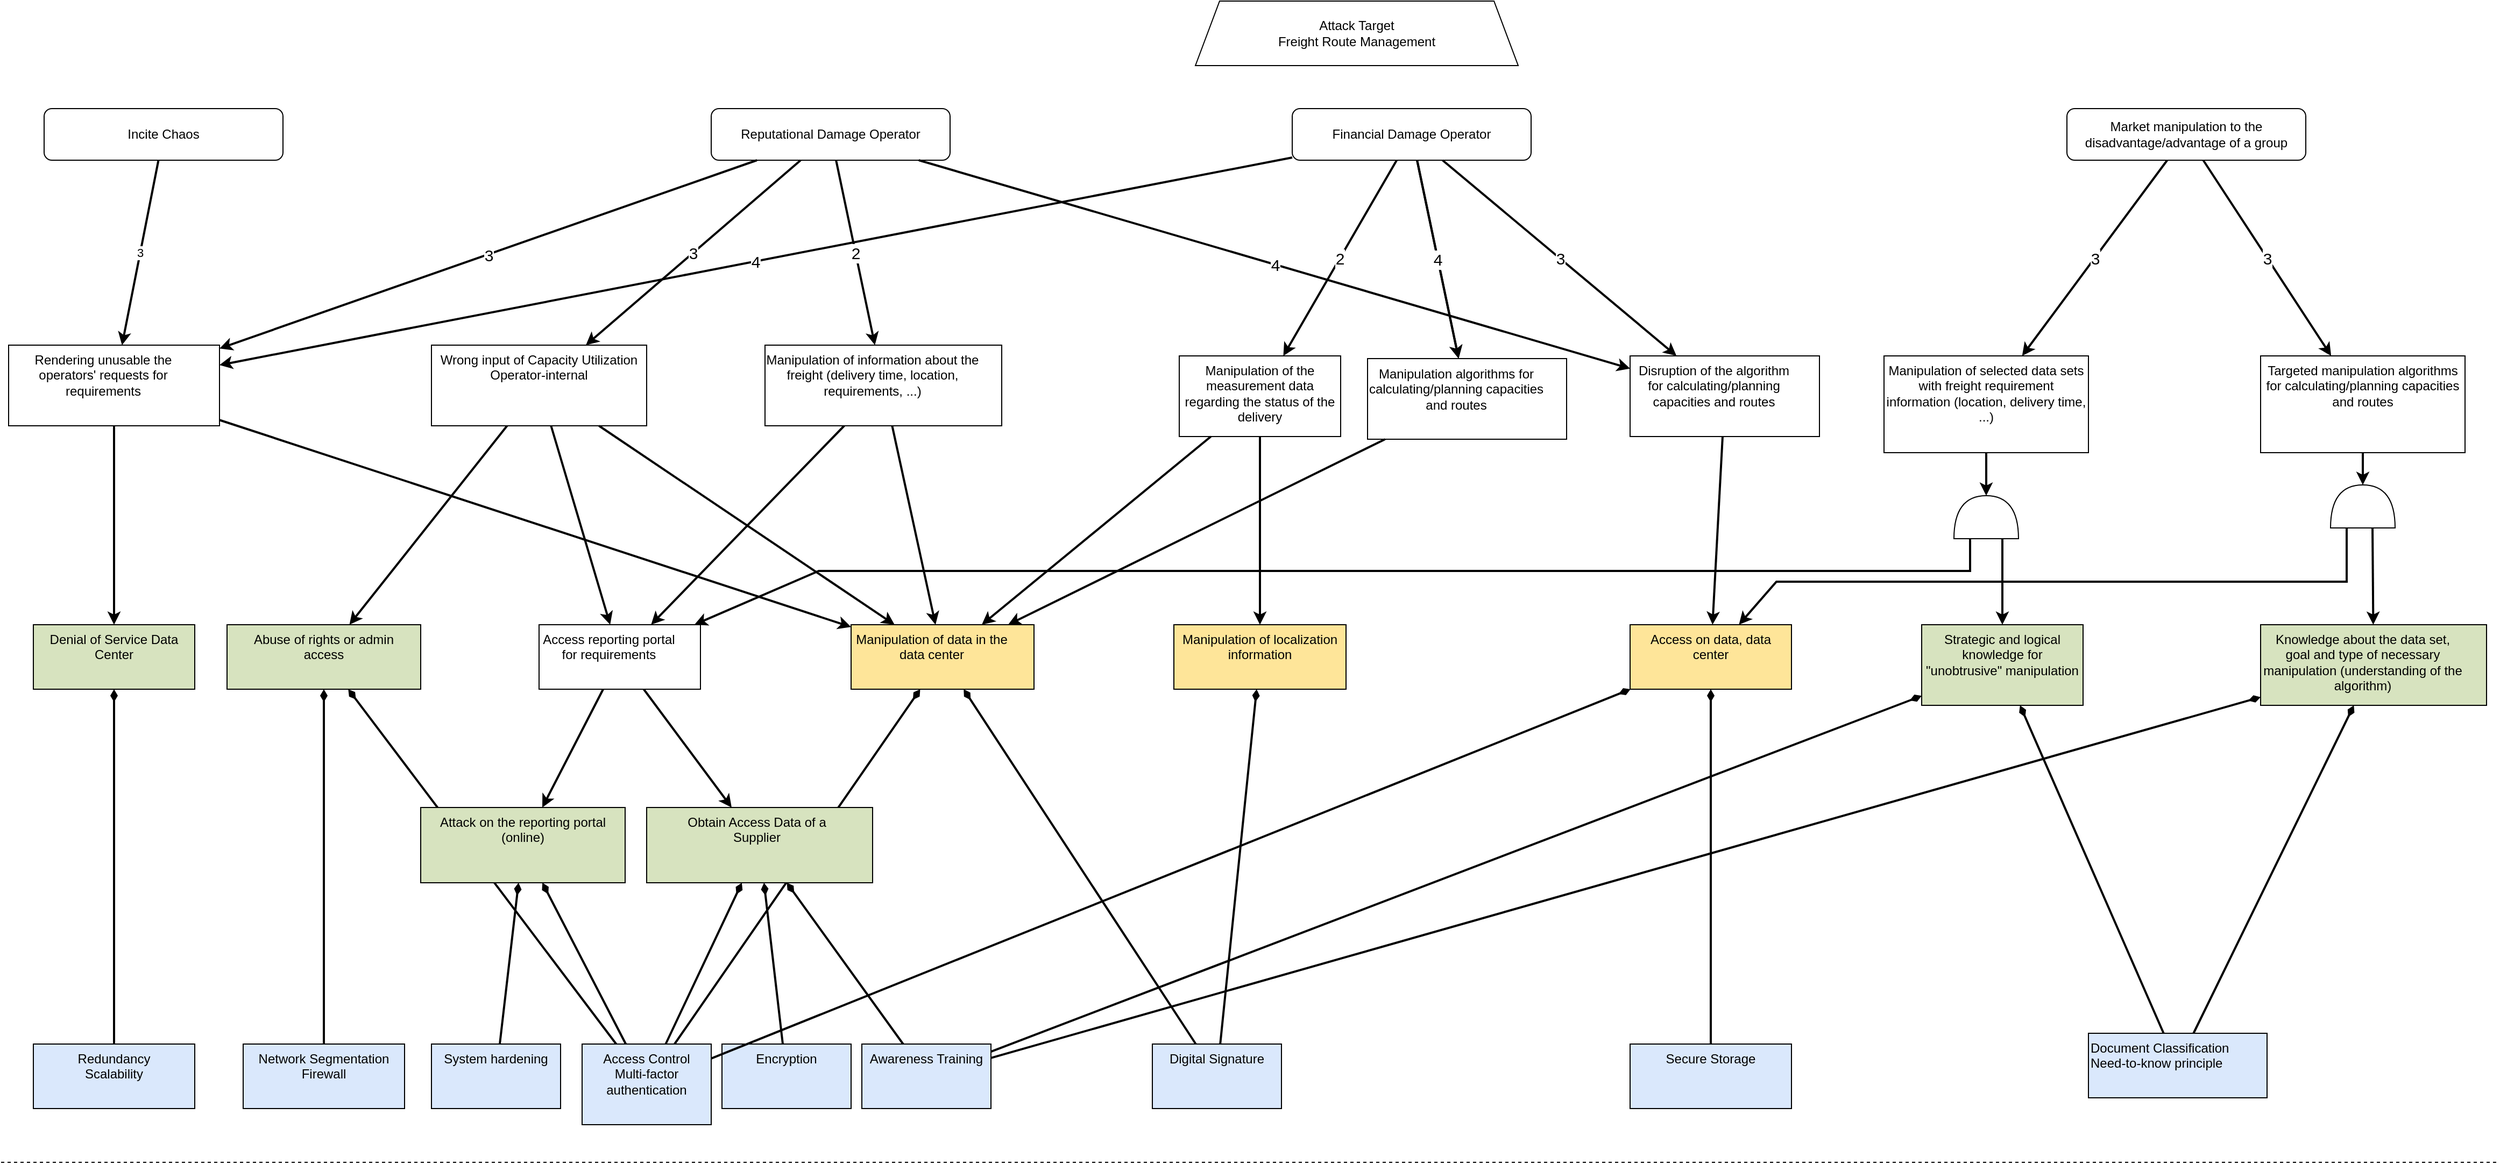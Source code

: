 <mxfile compressed="false" version="22.1.16" type="device">
  <diagram name="Zeichenblatt-1" id="Zeichenblatt-1">
    <mxGraphModel dx="584" dy="836" grid="1" gridSize="10" guides="1" tooltips="1" connect="1" arrows="1" fold="1" page="1" pageScale="1" pageWidth="850" pageHeight="1100" math="0" shadow="0">
      <root>
        <object tooltip="" id="0">
          <ag_global_attributes>
            <ag_global_attribute name="Resources" value="" iconName="hammer" min="0" max="5" />
            <ag_global_attribute name="Knowledge" value="" iconName="lightbulb" min="0" max="5" />
            <ag_global_attribute name="Location" value="" iconName="map_pin_ellipse" min="0" max="1" />
            <ag_global_attribute name="Impact" value="" iconName="flame" min="0" max="5" />
          </ag_global_attributes>
          <ag_attributes />
          <ag_computed_attributes />
          <ag_aggregation_functions>
            <ag_aggregation_function name="default" id="6b1d22791hih8" default="activity_w;link" fn="function (collection) { &#10;    var result = null; &#10;    if (collection.childAttributes.length == 1) { &#10;        result = collection.childAttributes[0].attributes;&#10;        result._marking = collection.childAttributes[0].id;&#10;    } else { &#10;        var candidates = []; &#10;        var worstValue = 0; &#10;        collection.childAttributes.forEach(function(child) { &#10;            var value = parseInt(child.computedAttribute); &#10;            if (value &gt; worstValue) { &#10;                worstValue = value; &#10;                candidates = []; &#10;                candidates.push(child); &#10;            } else if (value == worstValue) { &#10;                candidates.push(child); &#10;            } &#10;        }); &#10;        var tiebreaker = function(candidates, name, max) { &#10;            var min_value = max; &#10;            candidates.forEach(function(node) { &#10;                min_value = Math.min(min_value, node.attributes[name]); &#10;            }); &#10;            result = []; &#10;            candidates.forEach(function(node) { &#10;                if (node.attributes[name] == min_value) { &#10;                    result.push(node); &#10;                } &#10;            }); &#10;            return result; &#10;        }; &#10;        if (candidates.length &gt; 1) { &#10;            candidates = tiebreaker(candidates, &quot;Resources&quot;, collection.globalAttributes[&quot;Resources&quot;].max); &#10;            if (candidates.length &gt; 1) { &#10;                candidates = tiebreaker(candidates, &quot;Knowledge&quot;, collection.globalAttributes[&quot;Knowledge&quot;].max); &#10;            } &#10;        } &#10;        result = candidates[0].attributes;&#10;        result._marking = candidates[0].id;&#10;    } &#10;    return result; &#10;}" />
            <ag_aggregation_function name="AND" id="gf0d4f199018" default="and" fn="function (collection) { &#10;    var result = {}; &#10;    var ids = [];&#10;    collection.childAttributes.forEach(function(child) { &#10;    for (var attribute in child.attributes) { &#10;            if (attribute in result) { &#10;                result[attribute] += parseInt(child.attributes[attribute]); &#10;            } else { &#10;                result[attribute] = parseInt(child.attributes[attribute]); &#10;            } &#10;        }&#10;        ids.push(child.id);&#10;    }); &#10;    for (var attribute in result) { &#10;        if (attribute in collection.globalAttributes) { &#10;            result[attribute] = Math.min(collection.globalAttributes[attribute].max, result[attribute]); &#10;        } &#10;    }&#10;    result._marking = ids.join(&quot;;&quot;);&#10;    return result; &#10;}" />
            <ag_aggregation_function name="Security Control" id="73f575i0ghij5" default="activity_g;activity_y" fn="function (collection) { &#10;    var result = {}; &#10;    for (var attribute in collection.localAttributes) { &#10;        result[attribute] = parseInt(collection.localAttributes[attribute]); &#10;    } &#10;    collection.childAttributes.forEach(function(child) { &#10;        for (var attribute in child.attributes) { &#10;            if (attribute in collection.globalAttributes) { &#10;                if (attribute in result) { &#10;                    result[attribute] += parseInt(child.attributes[attribute]); &#10;                } &#10;            } &#10;        } &#10;    }); &#10;    for (var attribute in result) { &#10;        if (attribute in collection.globalAttributes) { &#10;            result[attribute] = Math.min(collection.globalAttributes[attribute].max, result[attribute]); &#10;        } &#10;    } &#10;    return result; &#10;}" />
            <ag_aggregation_function name="Risk" id="egf49jfgj408" default="consequence" fn="function (collection) {  &#10;    var maxRisk = &quot;L&quot;; &#10;    var matrix = [ &#10;        [&quot;L&quot;, &quot;L&quot;, &quot;L&quot;, &quot;L&quot;, &quot;L&quot;], &#10;        [&quot;L&quot;, &quot;L&quot;, &quot;M&quot;, &quot;M&quot;, &quot;M&quot;], &#10;        [&quot;L&quot;, &quot;M&quot;, &quot;M&quot;, &quot;S&quot;, &quot;S&quot;], &#10;        [&quot;L&quot;, &quot;M&quot;, &quot;S&quot;, &quot;V&quot;, &quot;V&quot;], &#10;        [&quot;L&quot;, &quot;M&quot;, &quot;S&quot;, &quot;V&quot;, &quot;V&quot;], &#10;    ];&#10;    var updatedImpacts = [];&#10;    var ids = [];&#10; &#10;    var compareRisk = function(risk1, risk2) { &#10;        /*&#10;        * Returns:&#10;        *  - Null: if one of the parameters is not a character representing a risk&#10;        *  - Negativ integer: if risk1 &lt; risk2&#10;        *  - Zero: if risks are equal&#10;        *  - Positive integer: if risk1 &gt; risk2&#10;        */&#10;        var values = [&quot;L&quot;, &quot;M&quot;, &quot;S&quot;, &quot;V&quot;]; &#10;        var index_risk1 = values.indexOf(risk1); &#10;        var index_risk2 = values.indexOf(risk2); &#10; &#10;        if (index_risk1 == -1 || index_risk2 == -1) { &#10;            return null; &#10;        } &#10;        return index_risk1 - index_risk2; &#10; &#10;    } &#10;     &#10;    collection.childAttributes.forEach(function(child) {  &#10;        var impact = 1;  &#10;        if (child.edgeWeight !== null) {  &#10;            impact = parseInt(child.edgeWeight);  &#10;        }&#10;        var _impact = parseInt(child.attributes._impact) || 0;&#10;        impact = Math.max(impact - _impact, 1);&#10;        updatedImpacts.push(child.id + ':' + impact);&#10;        var af = parseInt(child.computedAttribute) || parseInt(child.attributes._af);&#10;        risk = matrix[af - 1][impact - 1];&#10;        result = compareRisk(risk, maxRisk);&#10;        if (result &gt; 0) { &#10;            maxRisk = risk;&#10;            ids = [child.id];&#10;        } else if (result == 0){&#10;            ids.push(child.id);&#10;        }&#10;    });  &#10;  &#10;    var result = {'_risk': maxRisk, &quot;_marking&quot;: ids.join(&quot;;&quot;)};&#10;    if (updatedImpacts.length &gt; 0) {&#10;        result._weight = updatedImpacts.join(';');&#10;    }&#10;    return result;&#10;}" />
            <ag_aggregation_function name="Impact" id="3j7heb16d5f6" default="" fn="function(collection) {&#10;    var impact = 0;&#10;    var result = {}&#10;    &#10;    collection.childAttributes.forEach(function(child) {&#10;        if (&quot;Impact&quot; in child.attributes) {&#10;            impact += parseInt(child.attributes[&quot;Impact&quot;]);&#10;        } else if (&quot;Resources&quot; in child.attributes &amp;&amp; &quot;Knowledge&quot; in child.attributes &amp;&amp; &quot;Location&quot; in child.attributes) {&#10;            result._af = child.computedAttribute&#10;            result._marking = child.id;&#10;        }&#10;    });&#10;    result._impact = Math.min(impact, collection.globalAttributes[&quot;Impact&quot;].max);&#10;    &#10;    return result;&#10;}" />
          </ag_aggregation_functions>
          <ag_computed_attributes_functions>
            <ag_computed_attributes_function name="default" id="dbg60ff69g9a" default="activity_w;activity_g;activity_y" fn="function (collection) { &#10;    var colorMatrix = {&#10;        5: {&quot;fillColor&quot;: &quot;#cc0000&quot;, &quot;fontColor&quot;: &quot;#ffffff&quot;},&#10;        4: {&quot;fillColor&quot;: &quot;#ff4000&quot;, &quot;fontColor&quot;: &quot;#ffffff&quot;},&#10;        3: {&quot;fillColor&quot;: &quot;#ffdd00&quot;, &quot;fontColor&quot;: &quot;#000000&quot;},&#10;        2: {&quot;fillColor&quot;: &quot;#d4ff00&quot;, &quot;fontColor&quot;: &quot;#000000&quot;},&#10;        1: {&quot;fillColor&quot;: &quot;#40ff00&quot;, &quot;fontColor&quot;: &quot;#000000&quot;}&#10;    }&#10;    var matrix = [ &#10;        [5, 5, 4, 3, 2], &#10;        [5, 4, 4, 3, 2], &#10;        [5, 4, 4, 3, 2], &#10;        [4, 3, 3, 2, 1], &#10;        [3, 2, 2, 1, 1], &#10;    ];&#10;    var result = {};&#10;    &#10;    if (&quot;Knowledge&quot; in collection.cellAttributes &amp;&amp; &quot;Resources&quot; in collection.cellAttributes) {&#10;        var knowledgeIndex = parseInt(collection.cellAttributes[&quot;Knowledge&quot;]) - 1; &#10;        var resourcesIndex = parseInt(collection.cellAttributes[&quot;Resources&quot;]) - 1;&#10;        &#10;        var value = Math.min(5, &#10;            Math.max(collection.globalAttributes[&quot;Location&quot;].max, &#10;                Math.max( matrix[knowledgeIndex][resourcesIndex] - parseInt(collection.cellAttributes[&quot;Location&quot;])) &#10;            ));&#10;        result = colorMatrix[value] || result;&#10;        result[&quot;value&quot;] = value;&#10;    }&#10;    &#10;    return result;&#10;}" />
            <ag_computed_attributes_function name="Risk" id="6c831697g9i0a" default="consequence" fn="function(collection){&#10;    var riskMatrix = {&#10;        &quot;V&quot;: {&quot;fillColor&quot;: &quot;#cc0000&quot;, &quot;fontColor&quot;: &quot;#ffffff&quot;},&#10;        &quot;S&quot;: {&quot;fillColor&quot;: &quot;#ff4000&quot;, &quot;fontColor&quot;: &quot;#ffffff&quot;},&#10;        &quot;M&quot;: {&quot;fillColor&quot;: &quot;#ffdd00&quot;, &quot;fontColor&quot;: &quot;#000000&quot;},&#10;        &quot;L&quot;: {&quot;fillColor&quot;: &quot;#40ff00&quot;, &quot;fontColor&quot;: &quot;#000000&quot;},&#10;    };&#10;    var result = {};&#10;    &#10;    if (&quot;_risk&quot; in collection.cellAttributes) {&#10;        var risk = collection.cellAttributes[&quot;_risk&quot;];&#10;        result = riskMatrix[risk] || result;&#10;        result[&quot;value&quot;] = risk;&#10;    }&#10;    &#10;    return result; &#10;}" />
          </ag_computed_attributes_functions>
          <mxCell />
        </object>
        <object id="1">
          <ag_attributes />
          <ag_computed_attributes />
          <mxCell parent="0" />
        </object>
        <object label="Attack Target&#10;Freight Route Management" id="pCnNo5EmcwS2ose940Cv-153">
          <ag_attributes />
          <ag_computed_attributes />
          <mxCell style="verticalAlign=middle;align=center;fillColor=#FFFFFF;gradientColor=none;labelBackgroundColor=none;rounded=0;whiteSpace=wrap;shape=trapezoid;size=0.075;" parent="1" vertex="1">
            <mxGeometry x="2070" y="40" width="300" height="60" as="geometry" />
          </mxCell>
        </object>
        <object label="" id="GibcG0ukoYKMALdT_NOP-29">
          <ag_attributes />
          <ag_computed_attributes />
          <mxCell style="edgeStyle=none;rounded=0;orthogonalLoop=1;jettySize=auto;html=1;strokeWidth=2;strokeColor=#000000;" parent="1" source="klrI8ASNvey-aRUypi-8-154" target="GibcG0ukoYKMALdT_NOP-30" edge="1">
            <mxGeometry relative="1" as="geometry">
              <mxPoint x="1190" y="500" as="targetPoint" />
            </mxGeometry>
          </mxCell>
        </object>
        <object label="Rendering unusable the operators' requests for requirements" Resources="" Knowledge="" Location="" id="klrI8ASNvey-aRUypi-8-154">
          <ag_attributes label="NaN" Resources="4" Knowledge="5" Location="0" _marking="GibcG0ukoYKMALdT_NOP-32" />
          <ag_computed_attributes fillColor="#40ff00" fontColor="#000000" value="1" />
          <ag_computed_attributes_function_reference ag_computed_attributes_function_reference="dbg60ff69g9a" />
          <ag_aggregation_function_reference ag_aggregation_function_reference="6b1d22791hih8" />
          <mxCell style="whiteSpace=wrap;shape=attackgraphs.node;verticalAlign=top;spacingRight=20;" parent="1" vertex="1">
            <mxGeometry x="967" y="360" width="196" height="75" as="geometry" />
          </mxCell>
        </object>
        <object label="2" id="GibcG0ukoYKMALdT_NOP-17">
          <ag_attributes />
          <ag_computed_attributes />
          <mxCell style="edgeStyle=none;rounded=0;orthogonalLoop=1;jettySize=auto;html=1;strokeWidth=2;fontSize=15;strokeColor=#000000;" parent="1" source="GibcG0ukoYKMALdT_NOP-2" target="GibcG0ukoYKMALdT_NOP-5" edge="1">
            <mxGeometry relative="1" as="geometry" />
          </mxCell>
        </object>
        <object label="Reputational Damage Operator" id="GibcG0ukoYKMALdT_NOP-2">
          <ag_attributes _risk="L" _marking="GibcG0ukoYKMALdT_NOP-5;GibcG0ukoYKMALdT_NOP-8;klrI8ASNvey-aRUypi-8-154;GibcG0ukoYKMALdT_NOP-72" _weight="GibcG0ukoYKMALdT_NOP-5:2;GibcG0ukoYKMALdT_NOP-8:4;klrI8ASNvey-aRUypi-8-154:3;GibcG0ukoYKMALdT_NOP-72:3" />
          <ag_computed_attributes fillColor="#40ff00" fontColor="#000000" value="L" />
          <ag_computed_attributes_function_reference ag_computed_attributes_function_reference="6c831697g9i0a" />
          <ag_aggregation_function_reference ag_aggregation_function_reference="egf49jfgj408" />
          <mxCell style="rounded=1;whiteSpace=wrap;shape=attackgraphs.node;" parent="1" vertex="1">
            <mxGeometry x="1620" y="140" width="222" height="48" as="geometry" />
          </mxCell>
        </object>
        <object label="3" id="GibcG0ukoYKMALdT_NOP-18">
          <ag_attributes />
          <ag_computed_attributes />
          <mxCell style="edgeStyle=none;rounded=0;orthogonalLoop=1;jettySize=auto;html=1;strokeWidth=2;strokeColor=#000000;" parent="1" source="GibcG0ukoYKMALdT_NOP-3" target="klrI8ASNvey-aRUypi-8-154" edge="1">
            <mxGeometry relative="1" as="geometry" />
          </mxCell>
        </object>
        <object label="Incite Chaos" id="GibcG0ukoYKMALdT_NOP-3">
          <ag_attributes _risk="L" _marking="klrI8ASNvey-aRUypi-8-154" _weight="klrI8ASNvey-aRUypi-8-154:3" />
          <ag_computed_attributes fillColor="#40ff00" fontColor="#000000" value="L" />
          <ag_computed_attributes_function_reference ag_computed_attributes_function_reference="6c831697g9i0a" />
          <ag_aggregation_function_reference ag_aggregation_function_reference="egf49jfgj408" />
          <mxCell style="rounded=1;whiteSpace=wrap;shape=attackgraphs.node;" parent="1" vertex="1">
            <mxGeometry x="1000" y="140" width="222" height="48" as="geometry" />
          </mxCell>
        </object>
        <object label="3" id="GibcG0ukoYKMALdT_NOP-26">
          <ag_attributes />
          <ag_computed_attributes />
          <mxCell style="edgeStyle=none;rounded=0;orthogonalLoop=1;jettySize=auto;html=1;strokeWidth=2;fontSize=15;strokeColor=#000000;" parent="1" source="GibcG0ukoYKMALdT_NOP-4" target="GibcG0ukoYKMALdT_NOP-25" edge="1">
            <mxGeometry relative="1" as="geometry" />
          </mxCell>
        </object>
        <object label="Market manipulation to the disadvantage/advantage of a group" id="GibcG0ukoYKMALdT_NOP-4">
          <ag_attributes _risk="L" _marking="GibcG0ukoYKMALdT_NOP-25;GibcG0ukoYKMALdT_NOP-44" _weight="GibcG0ukoYKMALdT_NOP-25:3;GibcG0ukoYKMALdT_NOP-44:3" />
          <ag_computed_attributes fillColor="#40ff00" fontColor="#000000" value="L" />
          <ag_computed_attributes_function_reference ag_computed_attributes_function_reference="6c831697g9i0a" />
          <ag_aggregation_function_reference ag_aggregation_function_reference="egf49jfgj408" />
          <mxCell style="rounded=1;whiteSpace=wrap;shape=attackgraphs.node;" parent="1" vertex="1">
            <mxGeometry x="2880" y="140" width="222" height="48" as="geometry" />
          </mxCell>
        </object>
        <object label="" id="GibcG0ukoYKMALdT_NOP-63">
          <ag_attributes />
          <ag_computed_attributes />
          <mxCell style="edgeStyle=none;rounded=0;orthogonalLoop=1;jettySize=auto;html=1;strokeWidth=2;strokeColor=#000000;" parent="1" source="GibcG0ukoYKMALdT_NOP-5" target="GibcG0ukoYKMALdT_NOP-30" edge="1">
            <mxGeometry relative="1" as="geometry" />
          </mxCell>
        </object>
        <object label="Manipulation of information about the freight (delivery time, location, requirements, ...)" Resources="" Knowledge="" Location="" id="GibcG0ukoYKMALdT_NOP-5">
          <ag_attributes label="NaN" Resources="4" Knowledge="5" Location="0" _marking="GibcG0ukoYKMALdT_NOP-66" />
          <ag_computed_attributes fillColor="#40ff00" fontColor="#000000" value="1" />
          <ag_computed_attributes_function_reference ag_computed_attributes_function_reference="dbg60ff69g9a" />
          <ag_aggregation_function_reference ag_aggregation_function_reference="6b1d22791hih8" />
          <mxCell style="whiteSpace=wrap;shape=attackgraphs.node;verticalAlign=top;spacingRight=20;" parent="1" vertex="1">
            <mxGeometry x="1670" y="360" width="220" height="75" as="geometry" />
          </mxCell>
        </object>
        <object label="Manipulation of the measurement data regarding the status of the delivery" Resources="" Knowledge="" Location="" id="GibcG0ukoYKMALdT_NOP-6">
          <ag_attributes label="NaN" Resources="4" Knowledge="4" Location="1" _marking="GibcG0ukoYKMALdT_NOP-33" />
          <ag_computed_attributes fillColor="#40ff00" fontColor="#000000" value="1" />
          <ag_computed_attributes_function_reference ag_computed_attributes_function_reference="dbg60ff69g9a" />
          <ag_aggregation_function_reference ag_aggregation_function_reference="6b1d22791hih8" />
          <mxCell style="whiteSpace=wrap;shape=attackgraphs.node;verticalAlign=top;" parent="1" vertex="1">
            <mxGeometry x="2055" y="370" width="150" height="75" as="geometry" />
          </mxCell>
        </object>
        <object label="Manipulation algorithms for calculating/planning capacities and routes" Resources="" Knowledge="" Location="" id="GibcG0ukoYKMALdT_NOP-7">
          <ag_attributes label="NaN" Resources="5" Knowledge="5" Location="1" _marking="GibcG0ukoYKMALdT_NOP-30" />
          <ag_computed_attributes fillColor="#40ff00" fontColor="#000000" value="1" />
          <ag_computed_attributes_function_reference ag_computed_attributes_function_reference="dbg60ff69g9a" />
          <ag_aggregation_function_reference ag_aggregation_function_reference="6b1d22791hih8" />
          <mxCell style="whiteSpace=wrap;shape=attackgraphs.node;verticalAlign=top;spacingRight=20;" parent="1" vertex="1">
            <mxGeometry x="2230" y="372.5" width="185" height="75" as="geometry" />
          </mxCell>
        </object>
        <object label="" id="GibcG0ukoYKMALdT_NOP-43">
          <ag_attributes />
          <ag_computed_attributes />
          <mxCell style="edgeStyle=none;rounded=0;orthogonalLoop=1;jettySize=auto;html=1;strokeWidth=2;strokeColor=#000000;" parent="1" source="GibcG0ukoYKMALdT_NOP-8" target="GibcG0ukoYKMALdT_NOP-41" edge="1">
            <mxGeometry relative="1" as="geometry" />
          </mxCell>
        </object>
        <object label="Disruption of the algorithm for calculating/planning capacities and routes" Resources="" Knowledge="" Location="" id="GibcG0ukoYKMALdT_NOP-8">
          <ag_attributes label="NaN" Resources="5" Knowledge="5" Location="1" _marking="GibcG0ukoYKMALdT_NOP-41" />
          <ag_computed_attributes fillColor="#40ff00" fontColor="#000000" value="1" />
          <ag_computed_attributes_function_reference ag_computed_attributes_function_reference="dbg60ff69g9a" />
          <ag_aggregation_function_reference ag_aggregation_function_reference="6b1d22791hih8" />
          <mxCell style="whiteSpace=wrap;shape=attackgraphs.node;verticalAlign=top;spacingRight=20;" parent="1" vertex="1">
            <mxGeometry x="2474" y="370" width="176" height="75" as="geometry" />
          </mxCell>
        </object>
        <object label="" id="GibcG0ukoYKMALdT_NOP-14">
          <ag_attributes />
          <ag_computed_attributes />
          <mxCell style="edgeStyle=none;rounded=0;orthogonalLoop=1;jettySize=auto;html=1;strokeWidth=2;strokeColor=#000000;" parent="1" source="GibcG0ukoYKMALdT_NOP-9" target="GibcG0ukoYKMALdT_NOP-7" edge="1">
            <mxGeometry relative="1" as="geometry" />
          </mxCell>
        </object>
        <object label="4" id="GibcG0ukoYKMALdT_NOP-15">
          <ag_attributes />
          <ag_computed_attributes />
          <mxCell style="edgeStyle=none;rounded=0;orthogonalLoop=1;jettySize=auto;html=1;strokeWidth=2;fontSize=15;strokeColor=#000000;" parent="1" source="GibcG0ukoYKMALdT_NOP-9" target="GibcG0ukoYKMALdT_NOP-7" edge="1">
            <mxGeometry relative="1" as="geometry" />
          </mxCell>
        </object>
        <object label="Financial Damage Operator" id="GibcG0ukoYKMALdT_NOP-9">
          <ag_attributes _risk="L" _marking="GibcG0ukoYKMALdT_NOP-7;GibcG0ukoYKMALdT_NOP-6;GibcG0ukoYKMALdT_NOP-8;klrI8ASNvey-aRUypi-8-154" _weight="GibcG0ukoYKMALdT_NOP-7:NaN;GibcG0ukoYKMALdT_NOP-7:4;GibcG0ukoYKMALdT_NOP-6:2;GibcG0ukoYKMALdT_NOP-8:3;klrI8ASNvey-aRUypi-8-154:4" />
          <ag_computed_attributes fillColor="#40ff00" fontColor="#000000" value="L" />
          <ag_computed_attributes_function_reference ag_computed_attributes_function_reference="6c831697g9i0a" />
          <ag_aggregation_function_reference ag_aggregation_function_reference="egf49jfgj408" />
          <mxCell style="rounded=1;whiteSpace=wrap;shape=attackgraphs.node;" parent="1" vertex="1">
            <mxGeometry x="2160" y="140" width="222" height="48" as="geometry" />
          </mxCell>
        </object>
        <object label="2" id="GibcG0ukoYKMALdT_NOP-16">
          <ag_attributes />
          <ag_computed_attributes />
          <mxCell style="edgeStyle=none;rounded=0;orthogonalLoop=1;jettySize=auto;html=1;strokeWidth=2;fontSize=15;strokeColor=#000000;" parent="1" source="GibcG0ukoYKMALdT_NOP-9" target="GibcG0ukoYKMALdT_NOP-6" edge="1">
            <mxGeometry relative="1" as="geometry">
              <mxPoint x="2296.623" y="198" as="sourcePoint" />
              <mxPoint x="2330.472" y="250" as="targetPoint" />
            </mxGeometry>
          </mxCell>
        </object>
        <object label="4" id="GibcG0ukoYKMALdT_NOP-23">
          <ag_attributes />
          <ag_computed_attributes />
          <mxCell style="edgeStyle=none;rounded=0;orthogonalLoop=1;jettySize=auto;html=1;strokeWidth=2;fontSize=15;strokeColor=#000000;" parent="1" source="GibcG0ukoYKMALdT_NOP-2" target="GibcG0ukoYKMALdT_NOP-8" edge="1">
            <mxGeometry relative="1" as="geometry">
              <mxPoint x="2246.277" y="110" as="sourcePoint" />
              <mxPoint x="2267.979" y="150" as="targetPoint" />
            </mxGeometry>
          </mxCell>
        </object>
        <object label="3" id="GibcG0ukoYKMALdT_NOP-24">
          <ag_attributes />
          <ag_computed_attributes />
          <mxCell style="edgeStyle=none;rounded=0;orthogonalLoop=1;jettySize=auto;html=1;strokeWidth=2;fontSize=15;strokeColor=#000000;" parent="1" source="GibcG0ukoYKMALdT_NOP-9" target="GibcG0ukoYKMALdT_NOP-8" edge="1">
            <mxGeometry relative="1" as="geometry">
              <mxPoint x="2256.277" y="120" as="sourcePoint" />
              <mxPoint x="2277.979" y="160" as="targetPoint" />
            </mxGeometry>
          </mxCell>
        </object>
        <object label="" id="GibcG0ukoYKMALdT_NOP-56">
          <ag_attributes />
          <ag_computed_attributes />
          <mxCell style="edgeStyle=none;rounded=0;orthogonalLoop=1;jettySize=auto;html=1;strokeWidth=2;entryX=1;entryY=0.5;entryDx=0;entryDy=0;entryPerimeter=0;strokeColor=#000000;" parent="1" source="GibcG0ukoYKMALdT_NOP-25" target="SLV6t_ctuBkV2WSloGJu-2" edge="1">
            <mxGeometry relative="1" as="geometry">
              <mxPoint x="2805" y="504.75" as="targetPoint" />
            </mxGeometry>
          </mxCell>
        </object>
        <object label="Manipulation of selected data sets with freight requirement information (location, delivery time, ...)" Resources="" Knowledge="" Location="" id="GibcG0ukoYKMALdT_NOP-25">
          <ag_attributes label="NaN" Resources="5" Knowledge="5" Location="0" _marking="SLV6t_ctuBkV2WSloGJu-2" />
          <ag_computed_attributes fillColor="#40ff00" fontColor="#000000" value="1" />
          <ag_computed_attributes_function_reference ag_computed_attributes_function_reference="dbg60ff69g9a" />
          <ag_aggregation_function_reference ag_aggregation_function_reference="6b1d22791hih8" />
          <mxCell style="whiteSpace=wrap;shape=attackgraphs.node;verticalAlign=top;" parent="1" vertex="1">
            <mxGeometry x="2710" y="370" width="190" height="90" as="geometry" />
          </mxCell>
        </object>
        <object id="xFWX6aBsAHrzGVwmru2x-5">
          <ag_attributes />
          <ag_computed_attributes />
          <mxCell style="edgeStyle=none;rounded=0;orthogonalLoop=1;jettySize=auto;html=1;strokeWidth=2;startArrow=diamondThin;startFill=1;endArrow=none;endFill=0;strokeColor=#000000;" parent="1" source="GibcG0ukoYKMALdT_NOP-30" target="xFWX6aBsAHrzGVwmru2x-8" edge="1">
            <mxGeometry relative="1" as="geometry" />
          </mxCell>
        </object>
        <object label="Manipulation of data in the data center" Resources="3" Knowledge="4" Location="0" id="GibcG0ukoYKMALdT_NOP-30">
          <ag_attributes label="NaN" Resources="5" Knowledge="5" Location="1" />
          <ag_computed_attributes fillColor="#40ff00" fontColor="#000000" value="1" />
          <ag_computed_attributes_function_reference ag_computed_attributes_function_reference="dbg60ff69g9a" />
          <ag_aggregation_function_reference ag_aggregation_function_reference="73f575i0ghij5" />
          <mxCell style="fillColor=#fee599;whiteSpace=wrap;shape=attackgraphs.node;verticalAlign=top;spacingRight=20;" parent="1" vertex="1">
            <mxGeometry x="1750" y="620" width="170" height="60" as="geometry" />
          </mxCell>
        </object>
        <object label="" id="GibcG0ukoYKMALdT_NOP-31">
          <ag_attributes />
          <ag_computed_attributes />
          <mxCell style="edgeStyle=none;rounded=0;orthogonalLoop=1;jettySize=auto;html=1;strokeWidth=2;strokeColor=#000000;" parent="1" source="klrI8ASNvey-aRUypi-8-154" target="GibcG0ukoYKMALdT_NOP-32" edge="1">
            <mxGeometry relative="1" as="geometry">
              <mxPoint x="1152.714" y="460.0" as="sourcePoint" />
              <mxPoint x="1036.8" y="490.0" as="targetPoint" />
            </mxGeometry>
          </mxCell>
        </object>
        <object id="xFWX6aBsAHrzGVwmru2x-7">
          <ag_attributes />
          <ag_computed_attributes />
          <mxCell style="edgeStyle=none;rounded=0;orthogonalLoop=1;jettySize=auto;html=1;strokeWidth=2;entryX=0.5;entryY=0;entryDx=0;entryDy=0;startArrow=diamondThin;startFill=1;endArrow=none;endFill=0;strokeColor=#000000;" parent="1" source="GibcG0ukoYKMALdT_NOP-32" target="xFWX6aBsAHrzGVwmru2x-6" edge="1">
            <mxGeometry relative="1" as="geometry" />
          </mxCell>
        </object>
        <object label="Denial of Service Data Center" Resources="2" Knowledge="3" Location="0" id="GibcG0ukoYKMALdT_NOP-32">
          <ag_attributes label="NaN" Resources="4" Knowledge="5" Location="0" />
          <ag_computed_attributes fillColor="#40ff00" fontColor="#000000" value="1" />
          <ag_computed_attributes_function_reference ag_computed_attributes_function_reference="dbg60ff69g9a" />
          <ag_aggregation_function_reference ag_aggregation_function_reference="73f575i0ghij5" />
          <mxCell style="fillColor=#d7e3bf;whiteSpace=wrap;shape=attackgraphs.node;verticalAlign=top;" parent="1" vertex="1">
            <mxGeometry x="990" y="620" width="150" height="60" as="geometry" />
          </mxCell>
        </object>
        <object id="xFWX6aBsAHrzGVwmru2x-23">
          <ag_attributes />
          <ag_computed_attributes />
          <mxCell style="edgeStyle=none;rounded=0;orthogonalLoop=1;jettySize=auto;html=1;strokeWidth=2;startArrow=diamondThin;startFill=1;endArrow=none;endFill=0;strokeColor=#000000;" parent="1" source="GibcG0ukoYKMALdT_NOP-33" target="xFWX6aBsAHrzGVwmru2x-22" edge="1">
            <mxGeometry relative="1" as="geometry">
              <mxPoint x="2210" y="960" as="targetPoint" />
            </mxGeometry>
          </mxCell>
        </object>
        <object label="Manipulation of localization information" Resources="2" Knowledge="2" Location="0" id="GibcG0ukoYKMALdT_NOP-33">
          <ag_attributes label="NaN" Resources="4" Knowledge="4" Location="1" />
          <ag_computed_attributes fillColor="#40ff00" fontColor="#000000" value="1" />
          <ag_computed_attributes_function_reference ag_computed_attributes_function_reference="dbg60ff69g9a" />
          <ag_aggregation_function_reference ag_aggregation_function_reference="73f575i0ghij5" />
          <mxCell style="fillColor=#fee599;whiteSpace=wrap;shape=attackgraphs.node;verticalAlign=top;" parent="1" vertex="1">
            <mxGeometry x="2050" y="620" width="160" height="60" as="geometry" />
          </mxCell>
        </object>
        <object id="xFWX6aBsAHrzGVwmru2x-24">
          <ag_attributes />
          <ag_computed_attributes />
          <mxCell style="edgeStyle=none;rounded=0;orthogonalLoop=1;jettySize=auto;html=1;strokeWidth=2;startArrow=diamondThin;startFill=1;endArrow=none;endFill=0;strokeColor=#000000;" parent="1" source="GibcG0ukoYKMALdT_NOP-30" target="xFWX6aBsAHrzGVwmru2x-22" edge="1">
            <mxGeometry relative="1" as="geometry" />
          </mxCell>
        </object>
        <object label="" id="GibcG0ukoYKMALdT_NOP-37">
          <ag_attributes />
          <ag_computed_attributes />
          <mxCell style="edgeStyle=none;rounded=0;orthogonalLoop=1;jettySize=auto;html=1;strokeWidth=2;strokeColor=#000000;" parent="1" source="GibcG0ukoYKMALdT_NOP-6" target="GibcG0ukoYKMALdT_NOP-33" edge="1">
            <mxGeometry relative="1" as="geometry">
              <mxPoint x="1702.714" y="460.0" as="sourcePoint" />
              <mxPoint x="1745" y="500.0" as="targetPoint" />
            </mxGeometry>
          </mxCell>
        </object>
        <object label="" id="GibcG0ukoYKMALdT_NOP-38">
          <ag_attributes />
          <ag_computed_attributes />
          <mxCell style="edgeStyle=none;rounded=0;orthogonalLoop=1;jettySize=auto;html=1;strokeWidth=2;strokeColor=#000000;" parent="1" source="GibcG0ukoYKMALdT_NOP-7" target="GibcG0ukoYKMALdT_NOP-30" edge="1">
            <mxGeometry relative="1" as="geometry">
              <mxPoint x="2163" y="460.0" as="sourcePoint" />
              <mxPoint x="2147" y="500.0" as="targetPoint" />
              <Array as="points" />
            </mxGeometry>
          </mxCell>
        </object>
        <object label="" id="GibcG0ukoYKMALdT_NOP-40">
          <ag_attributes />
          <ag_computed_attributes />
          <mxCell style="edgeStyle=none;rounded=0;orthogonalLoop=1;jettySize=auto;html=1;strokeWidth=2;strokeColor=#000000;" parent="1" source="GibcG0ukoYKMALdT_NOP-6" target="GibcG0ukoYKMALdT_NOP-30" edge="1">
            <mxGeometry relative="1" as="geometry">
              <mxPoint x="2214.0" y="460.0" as="sourcePoint" />
              <mxPoint x="2266" y="500.0" as="targetPoint" />
            </mxGeometry>
          </mxCell>
        </object>
        <object id="xFWX6aBsAHrzGVwmru2x-21">
          <ag_attributes />
          <ag_computed_attributes />
          <mxCell style="edgeStyle=none;rounded=0;orthogonalLoop=1;jettySize=auto;html=1;strokeWidth=2;startArrow=diamondThin;startFill=1;endArrow=none;endFill=0;strokeColor=#000000;" parent="1" source="GibcG0ukoYKMALdT_NOP-41" target="xFWX6aBsAHrzGVwmru2x-19" edge="1">
            <mxGeometry relative="1" as="geometry" />
          </mxCell>
        </object>
        <object label="Access on data, data center" Resources="2" Knowledge="4" Location="0" id="GibcG0ukoYKMALdT_NOP-41">
          <ag_attributes label="NaN" Resources="5" Knowledge="5" Location="1" />
          <ag_computed_attributes fillColor="#40ff00" fontColor="#000000" value="1" />
          <ag_computed_attributes_function_reference ag_computed_attributes_function_reference="dbg60ff69g9a" />
          <ag_aggregation_function_reference ag_aggregation_function_reference="73f575i0ghij5" />
          <mxCell style="fillColor=#fee599;whiteSpace=wrap;shape=attackgraphs.node;verticalAlign=top;" parent="1" vertex="1">
            <mxGeometry x="2474" y="620" width="150" height="60" as="geometry" />
          </mxCell>
        </object>
        <object label="Knowledge about the data set, goal and type of necessary manipulation (understanding of the algorithm)" Resources="3" Knowledge="4" Location="0" id="GibcG0ukoYKMALdT_NOP-42">
          <ag_attributes label="NaN" Resources="5" Knowledge="5" Location="0" />
          <ag_computed_attributes fillColor="#40ff00" fontColor="#000000" value="1" />
          <ag_computed_attributes_function_reference ag_computed_attributes_function_reference="dbg60ff69g9a" />
          <ag_aggregation_function_reference ag_aggregation_function_reference="73f575i0ghij5" />
          <mxCell style="whiteSpace=wrap;fillColor=#d7e3bf;shape=attackgraphs.node;verticalAlign=top;spacingRight=20;" parent="1" vertex="1">
            <mxGeometry x="3060" y="620" width="210" height="75" as="geometry" />
          </mxCell>
        </object>
        <object label="" id="GibcG0ukoYKMALdT_NOP-47">
          <ag_attributes />
          <ag_computed_attributes />
          <mxCell style="edgeStyle=none;rounded=0;orthogonalLoop=1;jettySize=auto;html=1;strokeWidth=2;entryX=1;entryY=0.5;entryDx=0;entryDy=0;entryPerimeter=0;strokeColor=#000000;" parent="1" source="GibcG0ukoYKMALdT_NOP-44" target="SLV6t_ctuBkV2WSloGJu-5" edge="1">
            <mxGeometry relative="1" as="geometry">
              <mxPoint x="3082.5" y="440" as="sourcePoint" />
              <mxPoint x="3152.5" y="492.5" as="targetPoint" />
            </mxGeometry>
          </mxCell>
        </object>
        <object label="Targeted manipulation algorithms for calculating/planning capacities and routes" Resources="" Knowledge="" Location="" id="GibcG0ukoYKMALdT_NOP-44">
          <ag_attributes label="NaN" Resources="5" Knowledge="5" Location="1" _marking="SLV6t_ctuBkV2WSloGJu-5" />
          <ag_computed_attributes fillColor="#40ff00" fontColor="#000000" value="1" />
          <ag_computed_attributes_function_reference ag_computed_attributes_function_reference="dbg60ff69g9a" />
          <ag_aggregation_function_reference ag_aggregation_function_reference="6b1d22791hih8" />
          <mxCell style="whiteSpace=wrap;shape=attackgraphs.node;verticalAlign=top;" parent="1" vertex="1">
            <mxGeometry x="3060" y="370" width="190" height="90" as="geometry" />
          </mxCell>
        </object>
        <object label="" id="GibcG0ukoYKMALdT_NOP-48">
          <ag_attributes />
          <ag_computed_attributes />
          <mxCell style="edgeStyle=none;rounded=0;orthogonalLoop=1;jettySize=auto;html=1;exitX=0;exitY=0.25;exitDx=0;exitDy=0;exitPerimeter=0;strokeWidth=2;strokeColor=#000000;" parent="1" source="SLV6t_ctuBkV2WSloGJu-5" target="GibcG0ukoYKMALdT_NOP-41" edge="1">
            <mxGeometry relative="1" as="geometry">
              <mxPoint x="3137.5" y="527.5" as="sourcePoint" />
              <Array as="points">
                <mxPoint x="3140" y="580" />
                <mxPoint x="2610" y="580" />
              </Array>
            </mxGeometry>
          </mxCell>
        </object>
        <object label="" id="GibcG0ukoYKMALdT_NOP-49">
          <ag_attributes />
          <ag_computed_attributes />
          <mxCell style="edgeStyle=none;rounded=0;orthogonalLoop=1;jettySize=auto;html=1;exitX=0;exitY=0.65;exitDx=0;exitDy=0;exitPerimeter=0;strokeWidth=2;strokeColor=#000000;" parent="1" source="SLV6t_ctuBkV2WSloGJu-5" target="GibcG0ukoYKMALdT_NOP-42" edge="1">
            <mxGeometry relative="1" as="geometry">
              <mxPoint x="3167.5" y="527.5" as="sourcePoint" />
              <mxPoint x="3076.429" y="540" as="targetPoint" />
            </mxGeometry>
          </mxCell>
        </object>
        <object label="3" id="GibcG0ukoYKMALdT_NOP-50">
          <ag_attributes />
          <ag_computed_attributes />
          <mxCell style="edgeStyle=none;rounded=0;orthogonalLoop=1;jettySize=auto;html=1;strokeWidth=2;fontSize=15;strokeColor=#000000;" parent="1" source="GibcG0ukoYKMALdT_NOP-4" target="GibcG0ukoYKMALdT_NOP-44" edge="1">
            <mxGeometry relative="1" as="geometry">
              <mxPoint x="2581.835" y="198" as="sourcePoint" />
              <mxPoint x="2726.456" y="350" as="targetPoint" />
            </mxGeometry>
          </mxCell>
        </object>
        <object id="zgUMjGu3cQBzoBFUC8GA-3">
          <ag_attributes />
          <ag_computed_attributes />
          <mxCell style="rounded=0;orthogonalLoop=1;jettySize=auto;html=1;strokeWidth=2;endArrow=none;startArrow=diamondThin;startFill=1;endFill=0;strokeColor=#000000;" parent="1" source="GibcG0ukoYKMALdT_NOP-51" target="zgUMjGu3cQBzoBFUC8GA-1" edge="1">
            <mxGeometry relative="1" as="geometry" />
          </mxCell>
        </object>
        <object label="Strategic and logical knowledge for &quot;unobtrusive&quot; manipulation" Resources="2" Knowledge="4" Location="0" id="GibcG0ukoYKMALdT_NOP-51">
          <ag_attributes label="NaN" Resources="5" Knowledge="5" Location="0" />
          <ag_computed_attributes fillColor="#40ff00" fontColor="#000000" value="1" />
          <ag_computed_attributes_function_reference ag_computed_attributes_function_reference="dbg60ff69g9a" />
          <ag_aggregation_function_reference ag_aggregation_function_reference="73f575i0ghij5" />
          <mxCell style="whiteSpace=wrap;fillColor=#d7e3bf;shape=attackgraphs.node;verticalAlign=top;" parent="1" vertex="1">
            <mxGeometry x="2745" y="620" width="150" height="75" as="geometry" />
          </mxCell>
        </object>
        <object label="" id="GibcG0ukoYKMALdT_NOP-53">
          <ag_attributes />
          <ag_computed_attributes />
          <mxCell style="edgeStyle=none;rounded=0;orthogonalLoop=1;jettySize=auto;html=1;exitX=0;exitY=0.25;exitDx=0;exitDy=0;exitPerimeter=0;strokeWidth=2;jumpStyle=none;strokeColor=#000000;" parent="1" source="SLV6t_ctuBkV2WSloGJu-2" target="GibcG0ukoYKMALdT_NOP-66" edge="1">
            <mxGeometry relative="1" as="geometry">
              <mxPoint x="2799.286" y="670.0" as="targetPoint" />
              <mxPoint x="2797.5" y="535" as="sourcePoint" />
              <Array as="points">
                <mxPoint x="2790" y="570" />
                <mxPoint x="1720" y="570" />
              </Array>
            </mxGeometry>
          </mxCell>
        </object>
        <object label="" id="GibcG0ukoYKMALdT_NOP-55">
          <ag_attributes />
          <ag_computed_attributes />
          <mxCell style="edgeStyle=none;rounded=0;orthogonalLoop=1;jettySize=auto;html=1;exitX=0;exitY=0.75;exitDx=0;exitDy=0;exitPerimeter=0;strokeWidth=2;strokeColor=#000000;" parent="1" source="SLV6t_ctuBkV2WSloGJu-2" target="GibcG0ukoYKMALdT_NOP-51" edge="1">
            <mxGeometry relative="1" as="geometry">
              <mxPoint x="2815" y="535.25" as="sourcePoint" />
              <mxPoint x="2746.429" y="540" as="targetPoint" />
            </mxGeometry>
          </mxCell>
        </object>
        <object label="" id="GibcG0ukoYKMALdT_NOP-60">
          <ag_attributes />
          <ag_computed_attributes />
          <mxCell style="edgeStyle=none;rounded=0;orthogonalLoop=1;jettySize=auto;html=1;strokeWidth=1;strokeColor=#000000;" parent="1" edge="1">
            <mxGeometry relative="1" as="geometry">
              <mxPoint x="2739.571" y="630" as="sourcePoint" />
            </mxGeometry>
          </mxCell>
        </object>
        <object label="" id="GibcG0ukoYKMALdT_NOP-61">
          <ag_attributes />
          <ag_computed_attributes />
          <mxCell style="edgeStyle=none;rounded=0;orthogonalLoop=1;jettySize=auto;html=1;strokeWidth=1;strokeColor=#000000;" parent="1" edge="1">
            <mxGeometry relative="1" as="geometry">
              <mxPoint x="2707.857" y="630" as="sourcePoint" />
            </mxGeometry>
          </mxCell>
        </object>
        <object label="" id="GibcG0ukoYKMALdT_NOP-64">
          <ag_attributes />
          <ag_computed_attributes />
          <mxCell style="edgeStyle=none;rounded=0;orthogonalLoop=1;jettySize=auto;html=1;strokeWidth=2;strokeColor=#000000;" parent="1" source="GibcG0ukoYKMALdT_NOP-66" target="GibcG0ukoYKMALdT_NOP-68" edge="1">
            <mxGeometry relative="1" as="geometry" />
          </mxCell>
        </object>
        <object label="" id="GibcG0ukoYKMALdT_NOP-65">
          <ag_attributes />
          <ag_computed_attributes />
          <mxCell style="edgeStyle=none;rounded=0;orthogonalLoop=1;jettySize=auto;html=1;strokeWidth=2;strokeColor=#000000;" parent="1" source="GibcG0ukoYKMALdT_NOP-66" target="OEw5c0MragIOnn9nujKi-1" edge="1">
            <mxGeometry relative="1" as="geometry" />
          </mxCell>
        </object>
        <object label="Access reporting portal&#10;for requirements" Resources="" Knowledge="" Location="" id="GibcG0ukoYKMALdT_NOP-66">
          <ag_attributes label="NaN" Resources="4" Knowledge="5" Location="0" _marking="OEw5c0MragIOnn9nujKi-1" />
          <ag_computed_attributes fillColor="#40ff00" fontColor="#000000" value="1" />
          <ag_computed_attributes_function_reference ag_computed_attributes_function_reference="dbg60ff69g9a" />
          <ag_aggregation_function_reference ag_aggregation_function_reference="6b1d22791hih8" />
          <mxCell style="whiteSpace=wrap;shape=attackgraphs.node;verticalAlign=top;spacingRight=20;" parent="1" vertex="1">
            <mxGeometry x="1460" y="620" width="150" height="60" as="geometry" />
          </mxCell>
        </object>
        <object id="xFWX6aBsAHrzGVwmru2x-12">
          <ag_attributes />
          <ag_computed_attributes />
          <mxCell style="edgeStyle=none;rounded=0;orthogonalLoop=1;jettySize=auto;html=1;strokeWidth=2;startArrow=diamondThin;startFill=1;endArrow=none;endFill=0;strokeColor=#000000;" parent="1" source="GibcG0ukoYKMALdT_NOP-68" target="xFWX6aBsAHrzGVwmru2x-11" edge="1">
            <mxGeometry relative="1" as="geometry" />
          </mxCell>
        </object>
        <object id="xFWX6aBsAHrzGVwmru2x-13">
          <ag_attributes />
          <ag_computed_attributes />
          <mxCell style="edgeStyle=none;rounded=0;orthogonalLoop=1;jettySize=auto;html=1;strokeWidth=2;startArrow=diamondThin;startFill=1;endArrow=none;endFill=0;strokeColor=#000000;" parent="1" source="GibcG0ukoYKMALdT_NOP-68" target="xFWX6aBsAHrzGVwmru2x-8" edge="1">
            <mxGeometry relative="1" as="geometry" />
          </mxCell>
        </object>
        <object label="Obtain Access Data of a Supplier" Resources="2" Knowledge="3" Location="0" id="GibcG0ukoYKMALdT_NOP-68">
          <ag_attributes label="NaN" Resources="5" Knowledge="5" Location="0" />
          <ag_computed_attributes fillColor="#40ff00" fontColor="#000000" value="1" />
          <ag_computed_attributes_function_reference ag_computed_attributes_function_reference="dbg60ff69g9a" />
          <ag_aggregation_function_reference ag_aggregation_function_reference="73f575i0ghij5" />
          <mxCell style="whiteSpace=wrap;fillColor=#d7e3bf;shape=attackgraphs.node;verticalAlign=top;spacingRight=20;spacingLeft=15;" parent="1" vertex="1">
            <mxGeometry x="1560" y="790" width="210" height="70" as="geometry" />
          </mxCell>
        </object>
        <object label="" id="GibcG0ukoYKMALdT_NOP-69">
          <ag_attributes />
          <ag_computed_attributes />
          <mxCell style="edgeStyle=none;rounded=0;orthogonalLoop=1;jettySize=auto;html=1;strokeWidth=2;strokeColor=#000000;" parent="1" source="GibcG0ukoYKMALdT_NOP-5" target="GibcG0ukoYKMALdT_NOP-66" edge="1">
            <mxGeometry relative="1" as="geometry">
              <mxPoint x="1962.0" y="460" as="sourcePoint" />
              <mxPoint x="1958" y="500" as="targetPoint" />
            </mxGeometry>
          </mxCell>
        </object>
        <object label="3" id="GibcG0ukoYKMALdT_NOP-70">
          <ag_attributes />
          <ag_computed_attributes />
          <mxCell style="edgeStyle=none;rounded=0;orthogonalLoop=1;jettySize=auto;html=1;strokeWidth=2;fontSize=15;strokeColor=#000000;" parent="1" source="GibcG0ukoYKMALdT_NOP-2" target="klrI8ASNvey-aRUypi-8-154" edge="1">
            <mxGeometry relative="1" as="geometry">
              <mxPoint x="1501.0" y="198" as="sourcePoint" />
              <mxPoint x="1501" y="350" as="targetPoint" />
            </mxGeometry>
          </mxCell>
        </object>
        <object label="4" id="GibcG0ukoYKMALdT_NOP-71">
          <ag_attributes />
          <ag_computed_attributes />
          <mxCell style="edgeStyle=none;rounded=0;orthogonalLoop=1;jettySize=auto;html=1;strokeWidth=2;fontSize=15;strokeColor=#000000;" parent="1" source="GibcG0ukoYKMALdT_NOP-9" target="klrI8ASNvey-aRUypi-8-154" edge="1">
            <mxGeometry relative="1" as="geometry">
              <mxPoint x="1889" y="162" as="sourcePoint" />
              <mxPoint x="1550.35" y="347.42" as="targetPoint" />
            </mxGeometry>
          </mxCell>
        </object>
        <object label="" id="GibcG0ukoYKMALdT_NOP-76">
          <ag_attributes />
          <ag_computed_attributes />
          <mxCell style="edgeStyle=none;rounded=0;orthogonalLoop=1;jettySize=auto;html=1;strokeWidth=2;strokeColor=#000000;" parent="1" source="GibcG0ukoYKMALdT_NOP-72" target="GibcG0ukoYKMALdT_NOP-75" edge="1">
            <mxGeometry relative="1" as="geometry" />
          </mxCell>
        </object>
        <object label="Wrong input of Capacity Utilization Operator-internal" Resources="" Knowledge="" Location="" id="GibcG0ukoYKMALdT_NOP-72">
          <ag_attributes label="NaN" Resources="4" Knowledge="5" Location="0" _marking="GibcG0ukoYKMALdT_NOP-75" />
          <ag_computed_attributes fillColor="#40ff00" fontColor="#000000" value="1" />
          <ag_computed_attributes_function_reference ag_computed_attributes_function_reference="dbg60ff69g9a" />
          <ag_aggregation_function_reference ag_aggregation_function_reference="6b1d22791hih8" />
          <mxCell style="whiteSpace=wrap;shape=attackgraphs.node;verticalAlign=top;" parent="1" vertex="1">
            <mxGeometry x="1360" y="360" width="200" height="75" as="geometry" />
          </mxCell>
        </object>
        <object label="3" id="GibcG0ukoYKMALdT_NOP-74">
          <ag_attributes />
          <ag_computed_attributes />
          <mxCell style="edgeStyle=none;rounded=0;orthogonalLoop=1;jettySize=auto;html=1;strokeWidth=2;fontSize=15;strokeColor=#000000;" parent="1" source="GibcG0ukoYKMALdT_NOP-2" target="GibcG0ukoYKMALdT_NOP-72" edge="1">
            <mxGeometry relative="1" as="geometry">
              <mxPoint x="1995.922" y="198" as="sourcePoint" />
              <mxPoint x="1970.097" y="350" as="targetPoint" />
            </mxGeometry>
          </mxCell>
        </object>
        <object id="xFWX6aBsAHrzGVwmru2x-2">
          <ag_attributes />
          <ag_computed_attributes />
          <mxCell style="rounded=0;orthogonalLoop=1;jettySize=auto;html=1;strokeWidth=2;entryX=0.5;entryY=0;entryDx=0;entryDy=0;startArrow=diamondThin;startFill=1;endArrow=none;endFill=0;strokeColor=#000000;" parent="1" source="GibcG0ukoYKMALdT_NOP-75" target="xFWX6aBsAHrzGVwmru2x-1" edge="1">
            <mxGeometry relative="1" as="geometry" />
          </mxCell>
        </object>
        <object id="xFWX6aBsAHrzGVwmru2x-4">
          <ag_attributes />
          <ag_computed_attributes />
          <mxCell style="edgeStyle=none;rounded=0;orthogonalLoop=1;jettySize=auto;html=1;strokeWidth=2;startArrow=diamondThin;startFill=1;endArrow=none;endFill=0;strokeColor=#000000;" parent="1" source="GibcG0ukoYKMALdT_NOP-75" target="xFWX6aBsAHrzGVwmru2x-8" edge="1">
            <mxGeometry relative="1" as="geometry">
              <mxPoint x="1290" y="710" as="sourcePoint" />
            </mxGeometry>
          </mxCell>
        </object>
        <object label="Abuse of rights or admin access" Resources="2" Knowledge="3" Location="0" id="GibcG0ukoYKMALdT_NOP-75">
          <ag_attributes label="NaN" Resources="4" Knowledge="5" Location="0" />
          <ag_computed_attributes fillColor="#40ff00" fontColor="#000000" value="1" />
          <ag_computed_attributes_function_reference ag_computed_attributes_function_reference="dbg60ff69g9a" />
          <ag_aggregation_function_reference ag_aggregation_function_reference="73f575i0ghij5" />
          <mxCell style="whiteSpace=wrap;fillColor=#d7e3bf;shape=attackgraphs.node;verticalAlign=top;spacing=2;spacingRight=10;spacingLeft=10;" parent="1" vertex="1">
            <mxGeometry x="1170" y="620" width="180" height="60" as="geometry" />
          </mxCell>
        </object>
        <object label="" id="GibcG0ukoYKMALdT_NOP-78">
          <ag_attributes />
          <ag_computed_attributes />
          <mxCell style="edgeStyle=none;rounded=0;orthogonalLoop=1;jettySize=auto;html=1;strokeWidth=2;strokeColor=#000000;" parent="1" source="GibcG0ukoYKMALdT_NOP-72" target="GibcG0ukoYKMALdT_NOP-66" edge="1">
            <mxGeometry relative="1" as="geometry">
              <mxPoint x="1415.4" y="460.0" as="sourcePoint" />
              <mxPoint x="1486" y="490.0" as="targetPoint" />
            </mxGeometry>
          </mxCell>
        </object>
        <object label="" id="GibcG0ukoYKMALdT_NOP-83">
          <ag_attributes />
          <ag_computed_attributes />
          <mxCell style="edgeStyle=none;rounded=0;orthogonalLoop=1;jettySize=auto;html=1;strokeWidth=2;strokeColor=#000000;" parent="1" source="GibcG0ukoYKMALdT_NOP-72" target="GibcG0ukoYKMALdT_NOP-30" edge="1">
            <mxGeometry relative="1" as="geometry">
              <mxPoint x="1904.786" y="460" as="sourcePoint" />
              <mxPoint x="1824.5" y="500" as="targetPoint" />
            </mxGeometry>
          </mxCell>
        </object>
        <object id="xFWX6aBsAHrzGVwmru2x-18">
          <ag_attributes />
          <ag_computed_attributes />
          <mxCell style="edgeStyle=none;rounded=0;orthogonalLoop=1;jettySize=auto;html=1;strokeWidth=2;startArrow=diamondThin;startFill=1;endArrow=none;endFill=0;strokeColor=#000000;" parent="1" source="OEw5c0MragIOnn9nujKi-1" target="xFWX6aBsAHrzGVwmru2x-16" edge="1">
            <mxGeometry relative="1" as="geometry">
              <mxPoint x="1400" y="930" as="sourcePoint" />
            </mxGeometry>
          </mxCell>
        </object>
        <object id="i_3JiyIKNexwzJ78FQyn-3">
          <ag_attributes />
          <ag_computed_attributes />
          <mxCell style="edgeStyle=none;rounded=0;orthogonalLoop=1;jettySize=auto;html=1;strokeWidth=2;startArrow=diamondThin;startFill=1;endArrow=none;endFill=0;strokeColor=#000000;" parent="1" source="OEw5c0MragIOnn9nujKi-1" target="xFWX6aBsAHrzGVwmru2x-8" edge="1">
            <mxGeometry relative="1" as="geometry" />
          </mxCell>
        </object>
        <object label="Attack on the reporting portal (online)" Resources="2" Knowledge="2" Location="0" id="OEw5c0MragIOnn9nujKi-1">
          <ag_attributes label="NaN" Resources="4" Knowledge="5" Location="0" />
          <ag_computed_attributes fillColor="#40ff00" fontColor="#000000" value="1" />
          <ag_computed_attributes_function_reference ag_computed_attributes_function_reference="dbg60ff69g9a" />
          <ag_aggregation_function_reference ag_aggregation_function_reference="73f575i0ghij5" />
          <mxCell style="whiteSpace=wrap;fillColor=#d7e3bf;shape=attackgraphs.node;verticalAlign=top;" parent="1" vertex="1">
            <mxGeometry x="1350" y="790" width="190" height="70" as="geometry" />
          </mxCell>
        </object>
        <object id="SLV6t_ctuBkV2WSloGJu-2">
          <ag_aggregation_function_reference ag_aggregation_function_reference="gf0d4f199018" />
          <ag_attributes label="NaN" Resources="5" Knowledge="5" Location="0" _marking="GibcG0ukoYKMALdT_NOP-66;GibcG0ukoYKMALdT_NOP-51" />
          <ag_computed_attributes fillColor="#40ff00" fontColor="#000000" value="1" />
          <ag_computed_attributes_function_reference ag_computed_attributes_function_reference="dbg60ff69g9a" />
          <mxCell style="shape=or;whiteSpace=wrap;html=1;rotation=-90;" parent="1" vertex="1">
            <mxGeometry x="2785" y="490" width="40" height="60" as="geometry" />
          </mxCell>
        </object>
        <object id="SLV6t_ctuBkV2WSloGJu-5">
          <ag_aggregation_function_reference ag_aggregation_function_reference="gf0d4f199018" />
          <ag_attributes label="NaN" Resources="5" Knowledge="5" Location="1" _marking="GibcG0ukoYKMALdT_NOP-41;GibcG0ukoYKMALdT_NOP-42" />
          <ag_computed_attributes />
          <mxCell style="shape=or;whiteSpace=wrap;html=1;rotation=-90;" parent="1" vertex="1">
            <mxGeometry x="3135" y="480" width="40" height="60" as="geometry" />
          </mxCell>
        </object>
        <object label="Network Segmentation&#10;Firewall" Resources="1" Knowledge="1" Location="0" id="xFWX6aBsAHrzGVwmru2x-1">
          <ag_attributes />
          <ag_computed_attributes />
          <mxCell style="shape=attackgraphs.node;fillColor=#DAE8FC;verticalAlign=top;" parent="1" vertex="1">
            <mxGeometry x="1185" y="1010" width="150" height="60" as="geometry" />
          </mxCell>
        </object>
        <object label="Redundancy&#10;Scalability" Resources="2" Knowledge="2" Location="0" id="xFWX6aBsAHrzGVwmru2x-6">
          <ag_attributes />
          <ag_computed_attributes />
          <mxCell style="shape=attackgraphs.node;fillColor=#DAE8FC;verticalAlign=top;" parent="1" vertex="1">
            <mxGeometry x="990" y="1010" width="150" height="60" as="geometry" />
          </mxCell>
        </object>
        <object label="Access Control&#10;Multi-factor authentication" Resources="1" Knowledge="1" Location="0" id="xFWX6aBsAHrzGVwmru2x-8">
          <ag_attributes />
          <ag_computed_attributes />
          <mxCell style="shape=attackgraphs.node;fillColor=#DAE8FC;verticalAlign=top;whiteSpace=wrap;" parent="1" vertex="1">
            <mxGeometry x="1500" y="1010" width="120" height="75" as="geometry" />
          </mxCell>
        </object>
        <object label="Encryption" Resources="1" Knowledge="1" Location="0" id="xFWX6aBsAHrzGVwmru2x-11">
          <ag_attributes />
          <ag_computed_attributes />
          <mxCell style="shape=attackgraphs.node;fillColor=#DAE8FC;verticalAlign=top;" parent="1" vertex="1">
            <mxGeometry x="1630" y="1010" width="120" height="60" as="geometry" />
          </mxCell>
        </object>
        <object label="System hardening" Resources="1" Knowledge="2" Location="0" id="xFWX6aBsAHrzGVwmru2x-16">
          <ag_attributes />
          <ag_computed_attributes />
          <mxCell style="shape=attackgraphs.node;fillColor=#DAE8FC;verticalAlign=top;" parent="1" vertex="1">
            <mxGeometry x="1360" y="1010" width="120" height="60" as="geometry" />
          </mxCell>
        </object>
        <object label="Secure Storage" Resources="2" Knowledge="2" Location="1" id="xFWX6aBsAHrzGVwmru2x-19">
          <ag_attributes />
          <ag_computed_attributes />
          <mxCell style="shape=attackgraphs.node;fillColor=#DAE8FC;verticalAlign=top;" parent="1" vertex="1">
            <mxGeometry x="2474" y="1010" width="150" height="60" as="geometry" />
          </mxCell>
        </object>
        <object label="Digital Signature" Resources="2" Knowledge="2" Location="1" id="xFWX6aBsAHrzGVwmru2x-22">
          <ag_attributes />
          <ag_computed_attributes />
          <mxCell style="shape=attackgraphs.node;fillColor=#DAE8FC;verticalAlign=top;" parent="1" vertex="1">
            <mxGeometry x="2030" y="1010" width="120" height="60" as="geometry" />
          </mxCell>
        </object>
        <object label="Awareness Training" Resources="1" Knowledge="1" Location="0" id="zgUMjGu3cQBzoBFUC8GA-1">
          <ag_attributes />
          <ag_computed_attributes />
          <mxCell style="shape=attackgraphs.node;fillColor=#DAE8FC;verticalAlign=top;" parent="1" vertex="1">
            <mxGeometry x="1760" y="1010" width="120" height="60" as="geometry" />
          </mxCell>
        </object>
        <object id="zgUMjGu3cQBzoBFUC8GA-2">
          <ag_attributes />
          <ag_computed_attributes />
          <mxCell style="edgeStyle=none;rounded=0;orthogonalLoop=1;jettySize=auto;html=1;strokeWidth=2;startArrow=diamondThin;startFill=1;endArrow=none;endFill=0;strokeColor=#000000;" parent="1" source="GibcG0ukoYKMALdT_NOP-68" target="zgUMjGu3cQBzoBFUC8GA-1" edge="1">
            <mxGeometry relative="1" as="geometry">
              <mxPoint x="1672.616" y="860" as="sourcePoint" />
              <mxPoint x="1726.686" y="1010" as="targetPoint" />
              <Array as="points" />
            </mxGeometry>
          </mxCell>
        </object>
        <object id="zgUMjGu3cQBzoBFUC8GA-4">
          <ag_attributes />
          <ag_computed_attributes />
          <mxCell style="rounded=0;orthogonalLoop=1;jettySize=auto;html=1;strokeWidth=2;endArrow=none;startArrow=diamondThin;startFill=1;endFill=0;strokeColor=#000000;" parent="1" source="GibcG0ukoYKMALdT_NOP-42" target="zgUMjGu3cQBzoBFUC8GA-1" edge="1">
            <mxGeometry relative="1" as="geometry">
              <mxPoint x="2730" y="810" as="sourcePoint" />
              <mxPoint x="1865" y="1138.7" as="targetPoint" />
            </mxGeometry>
          </mxCell>
        </object>
        <object id="zgUMjGu3cQBzoBFUC8GA-5">
          <ag_attributes />
          <ag_computed_attributes />
          <mxCell style="edgeStyle=none;rounded=0;orthogonalLoop=1;jettySize=auto;html=1;strokeWidth=2;startArrow=diamondThin;startFill=1;endArrow=none;endFill=0;strokeColor=#000000;" parent="1" source="GibcG0ukoYKMALdT_NOP-42" target="zgUMjGu3cQBzoBFUC8GA-6" edge="1">
            <mxGeometry relative="1" as="geometry">
              <mxPoint x="3339.545" y="750" as="sourcePoint" />
            </mxGeometry>
          </mxCell>
        </object>
        <object label="Document Classification&#10;Need-to-know principle" Resources="2" Knowledge="2" Location="0" id="zgUMjGu3cQBzoBFUC8GA-6">
          <ag_attributes />
          <ag_computed_attributes />
          <mxCell style="shape=attackgraphs.node;fillColor=#DAE8FC;verticalAlign=top;align=left;" parent="1" vertex="1">
            <mxGeometry x="2900" y="1000" width="166" height="60" as="geometry" />
          </mxCell>
        </object>
        <object id="zgUMjGu3cQBzoBFUC8GA-7">
          <ag_attributes />
          <ag_computed_attributes />
          <mxCell style="edgeStyle=none;rounded=0;orthogonalLoop=1;jettySize=auto;html=1;strokeWidth=2;startArrow=diamondThin;startFill=1;endArrow=none;endFill=0;strokeColor=#000000;" parent="1" source="GibcG0ukoYKMALdT_NOP-51" target="zgUMjGu3cQBzoBFUC8GA-6" edge="1">
            <mxGeometry relative="1" as="geometry">
              <mxPoint x="2820" y="800" as="sourcePoint" />
              <mxPoint x="2811.842" y="1110" as="targetPoint" />
            </mxGeometry>
          </mxCell>
        </object>
        <object label="" id="CU6JF89L4VS3xL4PW_TU-1">
          <ag_attributes />
          <ag_computed_attributes />
          <mxCell style="endArrow=none;dashed=1;html=1;rounded=0;strokeWidth=1;strokeColor=#000000;" parent="1" edge="1">
            <mxGeometry width="50" height="50" relative="1" as="geometry">
              <mxPoint x="960" y="1120" as="sourcePoint" />
              <mxPoint x="3280" y="1120" as="targetPoint" />
            </mxGeometry>
          </mxCell>
        </object>
        <object id="CU6JF89L4VS3xL4PW_TU-2">
          <ag_attributes />
          <ag_computed_attributes />
          <mxCell style="edgeStyle=none;rounded=0;orthogonalLoop=1;jettySize=auto;html=1;strokeWidth=2;startArrow=diamondThin;startFill=1;endArrow=none;endFill=0;strokeColor=#000000;" parent="1" source="GibcG0ukoYKMALdT_NOP-41" target="xFWX6aBsAHrzGVwmru2x-8" edge="1">
            <mxGeometry relative="1" as="geometry">
              <mxPoint x="2559" y="690" as="sourcePoint" />
              <mxPoint x="2559" y="1020" as="targetPoint" />
            </mxGeometry>
          </mxCell>
        </object>
      </root>
    </mxGraphModel>
  </diagram>
</mxfile>